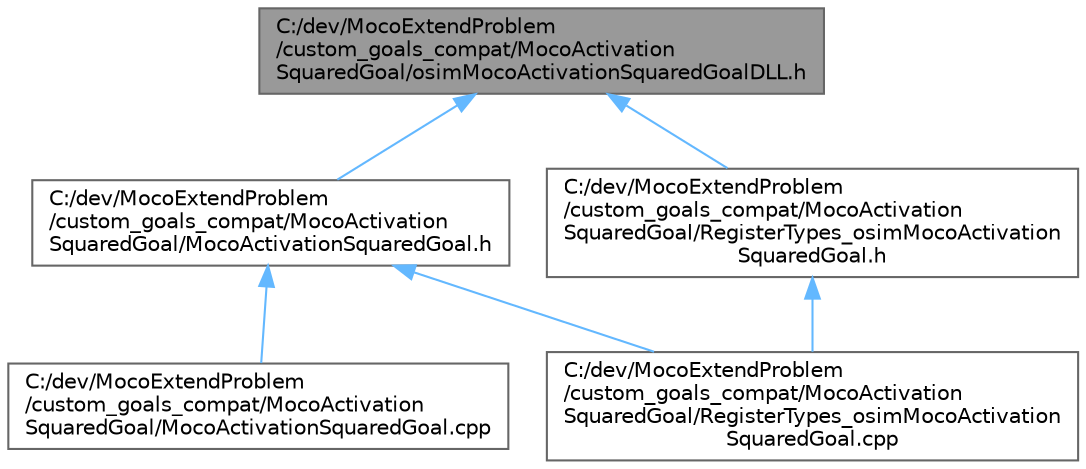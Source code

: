 digraph "C:/dev/MocoExtendProblem/custom_goals_compat/MocoActivationSquaredGoal/osimMocoActivationSquaredGoalDLL.h"
{
 // LATEX_PDF_SIZE
  bgcolor="transparent";
  edge [fontname=Helvetica,fontsize=10,labelfontname=Helvetica,labelfontsize=10];
  node [fontname=Helvetica,fontsize=10,shape=box,height=0.2,width=0.4];
  Node1 [id="Node000001",label="C:/dev/MocoExtendProblem\l/custom_goals_compat/MocoActivation\lSquaredGoal/osimMocoActivationSquaredGoalDLL.h",height=0.2,width=0.4,color="gray40", fillcolor="grey60", style="filled", fontcolor="black",tooltip=" "];
  Node1 -> Node2 [id="edge1_Node000001_Node000002",dir="back",color="steelblue1",style="solid",tooltip=" "];
  Node2 [id="Node000002",label="C:/dev/MocoExtendProblem\l/custom_goals_compat/MocoActivation\lSquaredGoal/MocoActivationSquaredGoal.h",height=0.2,width=0.4,color="grey40", fillcolor="white", style="filled",URL="$compat_2_moco_activation_squared_goal_2_moco_activation_squared_goal_8h.html",tooltip=" "];
  Node2 -> Node3 [id="edge2_Node000002_Node000003",dir="back",color="steelblue1",style="solid",tooltip=" "];
  Node3 [id="Node000003",label="C:/dev/MocoExtendProblem\l/custom_goals_compat/MocoActivation\lSquaredGoal/MocoActivationSquaredGoal.cpp",height=0.2,width=0.4,color="grey40", fillcolor="white", style="filled",URL="$compat_2_moco_activation_squared_goal_2_moco_activation_squared_goal_8cpp.html",tooltip=" "];
  Node2 -> Node4 [id="edge3_Node000002_Node000004",dir="back",color="steelblue1",style="solid",tooltip=" "];
  Node4 [id="Node000004",label="C:/dev/MocoExtendProblem\l/custom_goals_compat/MocoActivation\lSquaredGoal/RegisterTypes_osimMocoActivation\lSquaredGoal.cpp",height=0.2,width=0.4,color="grey40", fillcolor="white", style="filled",URL="$compat_2_moco_activation_squared_goal_2_register_types__osim_moco_activation_squared_goal_8cpp.html",tooltip=" "];
  Node1 -> Node5 [id="edge4_Node000001_Node000005",dir="back",color="steelblue1",style="solid",tooltip=" "];
  Node5 [id="Node000005",label="C:/dev/MocoExtendProblem\l/custom_goals_compat/MocoActivation\lSquaredGoal/RegisterTypes_osimMocoActivation\lSquaredGoal.h",height=0.2,width=0.4,color="grey40", fillcolor="white", style="filled",URL="$compat_2_moco_activation_squared_goal_2_register_types__osim_moco_activation_squared_goal_8h.html",tooltip=" "];
  Node5 -> Node4 [id="edge5_Node000005_Node000004",dir="back",color="steelblue1",style="solid",tooltip=" "];
}
